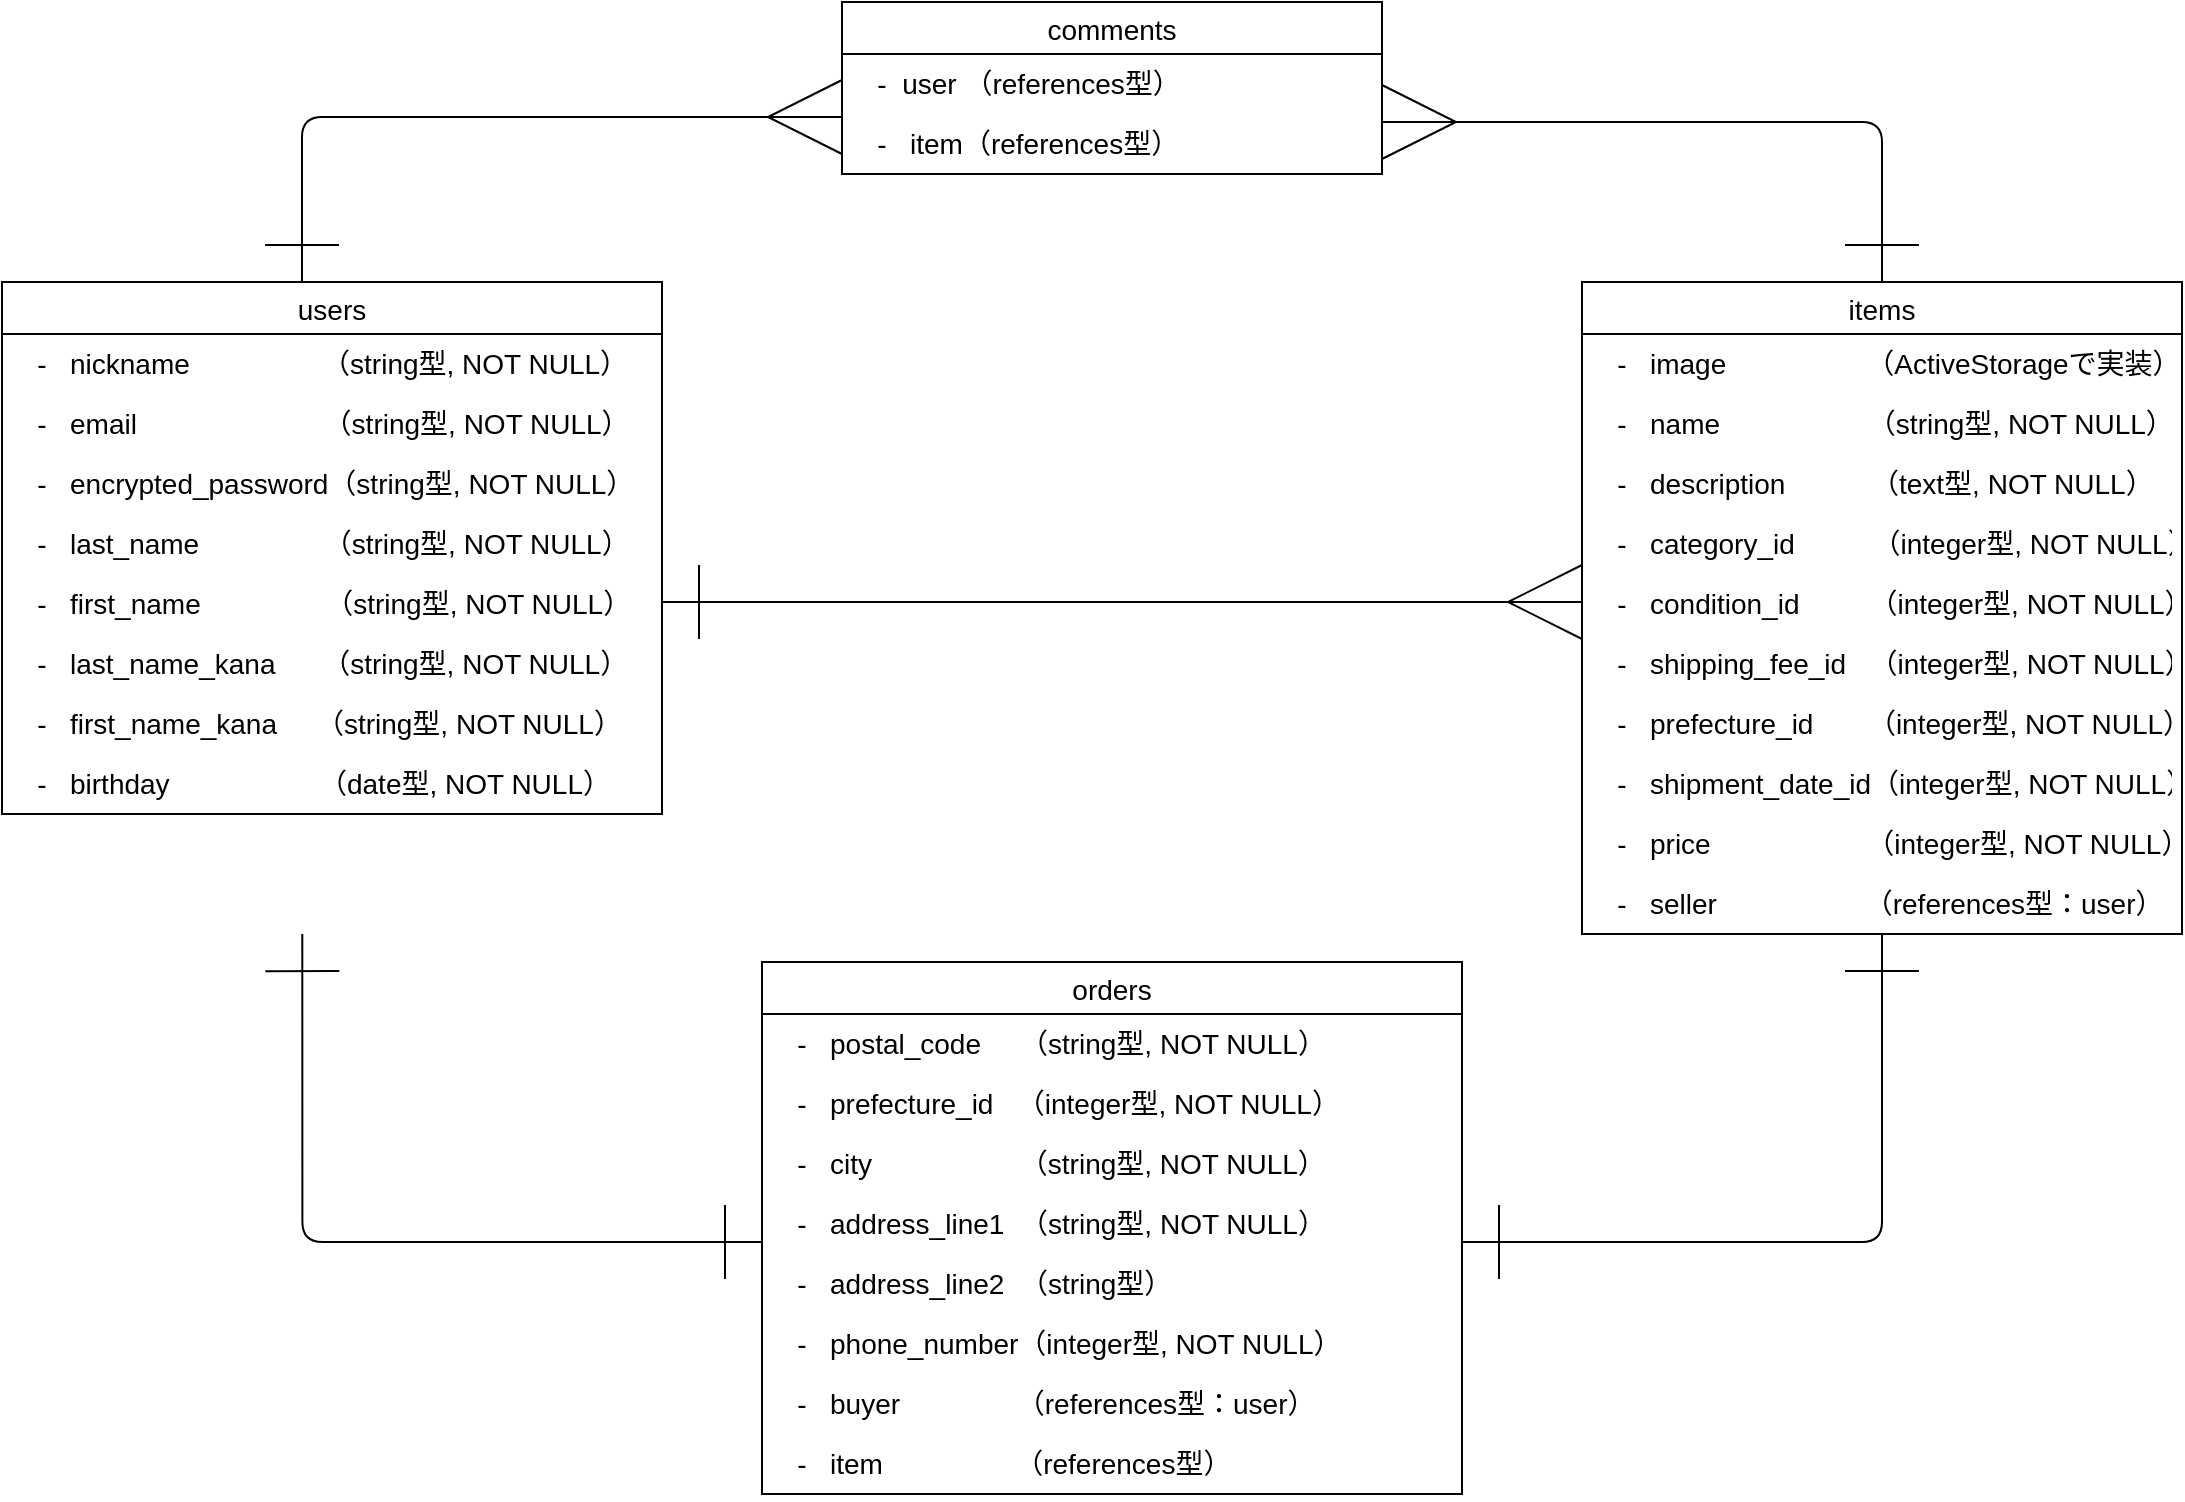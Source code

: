 <mxfile>
    <diagram id="Fd-epmmBN6Ghaqwt6Tch" name="ページ1">
        <mxGraphModel dx="1122" dy="723" grid="1" gridSize="10" guides="1" tooltips="1" connect="1" arrows="1" fold="1" page="1" pageScale="1" pageWidth="827" pageHeight="1169" math="0" shadow="0">
            <root>
                <mxCell id="0"/>
                <mxCell id="1" parent="0"/>
                <mxCell id="45" value="users" style="swimlane;fontStyle=0;childLayout=stackLayout;horizontal=1;startSize=26;horizontalStack=0;resizeParent=1;resizeParentMax=0;resizeLast=0;collapsible=1;marginBottom=0;align=center;fontSize=14;" vertex="1" parent="1">
                    <mxGeometry x="10" y="160" width="330" height="266" as="geometry"/>
                </mxCell>
                <mxCell id="46" value="   -   nickname                 （string型, NOT NULL）" style="text;strokeColor=none;fillColor=none;spacingLeft=4;spacingRight=4;overflow=hidden;rotatable=0;points=[[0,0.5],[1,0.5]];portConstraint=eastwest;fontSize=14;" vertex="1" parent="45">
                    <mxGeometry y="26" width="330" height="30" as="geometry"/>
                </mxCell>
                <mxCell id="66" value="   -   email                        （string型, NOT NULL）" style="text;strokeColor=none;fillColor=none;spacingLeft=4;spacingRight=4;overflow=hidden;rotatable=0;points=[[0,0.5],[1,0.5]];portConstraint=eastwest;fontSize=14;" vertex="1" parent="45">
                    <mxGeometry y="56" width="330" height="30" as="geometry"/>
                </mxCell>
                <mxCell id="67" value="   -   encrypted_password（string型, NOT NULL）" style="text;strokeColor=none;fillColor=none;spacingLeft=4;spacingRight=4;overflow=hidden;rotatable=0;points=[[0,0.5],[1,0.5]];portConstraint=eastwest;fontSize=14;" vertex="1" parent="45">
                    <mxGeometry y="86" width="330" height="30" as="geometry"/>
                </mxCell>
                <mxCell id="68" value="   -   last_name                （string型, NOT NULL）" style="text;strokeColor=none;fillColor=none;spacingLeft=4;spacingRight=4;overflow=hidden;rotatable=0;points=[[0,0.5],[1,0.5]];portConstraint=eastwest;fontSize=14;" vertex="1" parent="45">
                    <mxGeometry y="116" width="330" height="30" as="geometry"/>
                </mxCell>
                <mxCell id="69" value="   -   first_name                （string型, NOT NULL）" style="text;strokeColor=none;fillColor=none;spacingLeft=4;spacingRight=4;overflow=hidden;rotatable=0;points=[[0,0.5],[1,0.5]];portConstraint=eastwest;fontSize=14;" vertex="1" parent="45">
                    <mxGeometry y="146" width="330" height="30" as="geometry"/>
                </mxCell>
                <mxCell id="70" value="   -   last_name_kana      （string型, NOT NULL）" style="text;strokeColor=none;fillColor=none;spacingLeft=4;spacingRight=4;overflow=hidden;rotatable=0;points=[[0,0.5],[1,0.5]];portConstraint=eastwest;fontSize=14;" vertex="1" parent="45">
                    <mxGeometry y="176" width="330" height="30" as="geometry"/>
                </mxCell>
                <mxCell id="71" value="   -   first_name_kana     （string型, NOT NULL）" style="text;strokeColor=none;fillColor=none;spacingLeft=4;spacingRight=4;overflow=hidden;rotatable=0;points=[[0,0.5],[1,0.5]];portConstraint=eastwest;fontSize=14;" vertex="1" parent="45">
                    <mxGeometry y="206" width="330" height="30" as="geometry"/>
                </mxCell>
                <mxCell id="72" value="   -   birthday　　            （date型, NOT NULL）" style="text;strokeColor=none;fillColor=none;spacingLeft=4;spacingRight=4;overflow=hidden;rotatable=0;points=[[0,0.5],[1,0.5]];portConstraint=eastwest;fontSize=14;" vertex="1" parent="45">
                    <mxGeometry y="236" width="330" height="30" as="geometry"/>
                </mxCell>
                <mxCell id="49" value="items" style="swimlane;fontStyle=0;childLayout=stackLayout;horizontal=1;startSize=26;horizontalStack=0;resizeParent=1;resizeParentMax=0;resizeLast=0;collapsible=1;marginBottom=0;align=center;fontSize=14;" vertex="1" parent="1">
                    <mxGeometry x="800" y="160" width="300" height="326" as="geometry"/>
                </mxCell>
                <mxCell id="104" value="" style="edgeStyle=orthogonalEdgeStyle;fontSize=12;html=1;endArrow=ERone;startArrow=ERmany;startFill=0;endFill=0;endSize=35;startSize=35;" edge="1" parent="49" source="95">
                    <mxGeometry width="100" height="100" relative="1" as="geometry">
                        <mxPoint x="-210" y="30" as="sourcePoint"/>
                        <mxPoint x="150" as="targetPoint"/>
                        <Array as="points">
                            <mxPoint x="150" y="-80"/>
                        </Array>
                    </mxGeometry>
                </mxCell>
                <mxCell id="63" value="   -   image                  （ActiveStorageで実装）" style="text;strokeColor=none;fillColor=none;spacingLeft=4;spacingRight=4;overflow=hidden;rotatable=0;points=[[0,0.5],[1,0.5]];portConstraint=eastwest;fontSize=14;" vertex="1" parent="49">
                    <mxGeometry y="26" width="300" height="30" as="geometry"/>
                </mxCell>
                <mxCell id="50" value="   -   name                   （string型, NOT NULL）" style="text;strokeColor=none;fillColor=none;spacingLeft=4;spacingRight=4;overflow=hidden;rotatable=0;points=[[0,0.5],[1,0.5]];portConstraint=eastwest;fontSize=14;" vertex="1" parent="49">
                    <mxGeometry y="56" width="300" height="30" as="geometry"/>
                </mxCell>
                <mxCell id="51" value="   -   description           （text型, NOT NULL）" style="text;strokeColor=none;fillColor=none;spacingLeft=4;spacingRight=4;overflow=hidden;rotatable=0;points=[[0,0.5],[1,0.5]];portConstraint=eastwest;fontSize=14;" vertex="1" parent="49">
                    <mxGeometry y="86" width="300" height="30" as="geometry"/>
                </mxCell>
                <mxCell id="54" value="   -   category_id          （integer型, NOT NULL）" style="text;strokeColor=none;fillColor=none;spacingLeft=4;spacingRight=4;overflow=hidden;rotatable=0;points=[[0,0.5],[1,0.5]];portConstraint=eastwest;fontSize=14;" vertex="1" parent="49">
                    <mxGeometry y="116" width="300" height="30" as="geometry"/>
                </mxCell>
                <mxCell id="55" value="   -   condition_id         （integer型, NOT NULL）" style="text;strokeColor=none;fillColor=none;spacingLeft=4;spacingRight=4;overflow=hidden;rotatable=0;points=[[0,0.5],[1,0.5]];portConstraint=eastwest;fontSize=14;" vertex="1" parent="49">
                    <mxGeometry y="146" width="300" height="30" as="geometry"/>
                </mxCell>
                <mxCell id="56" value="   -   shipping_fee_id   （integer型, NOT NULL）" style="text;strokeColor=none;fillColor=none;spacingLeft=4;spacingRight=4;overflow=hidden;rotatable=0;points=[[0,0.5],[1,0.5]];portConstraint=eastwest;fontSize=14;" vertex="1" parent="49">
                    <mxGeometry y="176" width="300" height="30" as="geometry"/>
                </mxCell>
                <mxCell id="57" value="   -   prefecture_id       （integer型, NOT NULL）" style="text;strokeColor=none;fillColor=none;spacingLeft=4;spacingRight=4;overflow=hidden;rotatable=0;points=[[0,0.5],[1,0.5]];portConstraint=eastwest;fontSize=14;" vertex="1" parent="49">
                    <mxGeometry y="206" width="300" height="30" as="geometry"/>
                </mxCell>
                <mxCell id="61" value="   -   shipment_date_id（integer型, NOT NULL）" style="text;strokeColor=none;fillColor=none;spacingLeft=4;spacingRight=4;overflow=hidden;rotatable=0;points=[[0,0.5],[1,0.5]];portConstraint=eastwest;fontSize=14;" vertex="1" parent="49">
                    <mxGeometry y="236" width="300" height="30" as="geometry"/>
                </mxCell>
                <mxCell id="62" value="   -   price                    （integer型, NOT NULL）" style="text;strokeColor=none;fillColor=none;spacingLeft=4;spacingRight=4;overflow=hidden;rotatable=0;points=[[0,0.5],[1,0.5]];portConstraint=eastwest;fontSize=14;" vertex="1" parent="49">
                    <mxGeometry y="266" width="300" height="30" as="geometry"/>
                </mxCell>
                <mxCell id="87" value="   -   seller                   （references型：user）" style="text;strokeColor=none;fillColor=none;spacingLeft=4;spacingRight=4;overflow=hidden;rotatable=0;points=[[0,0.5],[1,0.5]];portConstraint=eastwest;fontSize=14;" vertex="1" parent="49">
                    <mxGeometry y="296" width="300" height="30" as="geometry"/>
                </mxCell>
                <mxCell id="75" value="orders" style="swimlane;fontStyle=0;childLayout=stackLayout;horizontal=1;startSize=26;horizontalStack=0;resizeParent=1;resizeParentMax=0;resizeLast=0;collapsible=1;marginBottom=0;align=center;fontSize=14;" vertex="1" parent="1">
                    <mxGeometry x="390" y="500" width="350" height="266" as="geometry"/>
                </mxCell>
                <mxCell id="78" value="   -   postal_code     （string型, NOT NULL）" style="text;strokeColor=none;fillColor=none;spacingLeft=4;spacingRight=4;overflow=hidden;rotatable=0;points=[[0,0.5],[1,0.5]];portConstraint=eastwest;fontSize=14;" vertex="1" parent="75">
                    <mxGeometry y="26" width="350" height="30" as="geometry"/>
                </mxCell>
                <mxCell id="79" value="   -   prefecture_id   （integer型, NOT NULL）" style="text;strokeColor=none;fillColor=none;spacingLeft=4;spacingRight=4;overflow=hidden;rotatable=0;points=[[0,0.5],[1,0.5]];portConstraint=eastwest;fontSize=14;" vertex="1" parent="75">
                    <mxGeometry y="56" width="350" height="30" as="geometry"/>
                </mxCell>
                <mxCell id="80" value="   -   city                   （string型, NOT NULL）" style="text;strokeColor=none;fillColor=none;spacingLeft=4;spacingRight=4;overflow=hidden;rotatable=0;points=[[0,0.5],[1,0.5]];portConstraint=eastwest;fontSize=14;" vertex="1" parent="75">
                    <mxGeometry y="86" width="350" height="30" as="geometry"/>
                </mxCell>
                <mxCell id="81" value="   -   address_line1  （string型, NOT NULL）" style="text;strokeColor=none;fillColor=none;spacingLeft=4;spacingRight=4;overflow=hidden;rotatable=0;points=[[0,0.5],[1,0.5]];portConstraint=eastwest;fontSize=14;" vertex="1" parent="75">
                    <mxGeometry y="116" width="350" height="30" as="geometry"/>
                </mxCell>
                <mxCell id="82" value="   -   address_line2  （string型）" style="text;strokeColor=none;fillColor=none;spacingLeft=4;spacingRight=4;overflow=hidden;rotatable=0;points=[[0,0.5],[1,0.5]];portConstraint=eastwest;fontSize=14;" vertex="1" parent="75">
                    <mxGeometry y="146" width="350" height="30" as="geometry"/>
                </mxCell>
                <mxCell id="83" value="   -   phone_number（integer型, NOT NULL）" style="text;strokeColor=none;fillColor=none;spacingLeft=4;spacingRight=4;overflow=hidden;rotatable=0;points=[[0,0.5],[1,0.5]];portConstraint=eastwest;fontSize=14;" vertex="1" parent="75">
                    <mxGeometry y="176" width="350" height="30" as="geometry"/>
                </mxCell>
                <mxCell id="88" value="   -   buyer               （references型：user）" style="text;strokeColor=none;fillColor=none;spacingLeft=4;spacingRight=4;overflow=hidden;rotatable=0;points=[[0,0.5],[1,0.5]];portConstraint=eastwest;fontSize=14;" vertex="1" parent="75">
                    <mxGeometry y="206" width="350" height="30" as="geometry"/>
                </mxCell>
                <mxCell id="89" value="   -   item                 （references型）" style="text;strokeColor=none;fillColor=none;spacingLeft=4;spacingRight=4;overflow=hidden;rotatable=0;points=[[0,0.5],[1,0.5]];portConstraint=eastwest;fontSize=14;" vertex="1" parent="75">
                    <mxGeometry y="236" width="350" height="30" as="geometry"/>
                </mxCell>
                <mxCell id="90" value="comments" style="swimlane;fontStyle=0;childLayout=stackLayout;horizontal=1;startSize=26;horizontalStack=0;resizeParent=1;resizeParentMax=0;resizeLast=0;collapsible=1;marginBottom=0;align=center;fontSize=14;" vertex="1" parent="1">
                    <mxGeometry x="430" y="20" width="270" height="86" as="geometry"/>
                </mxCell>
                <mxCell id="94" value="   -  user （references型）" style="text;strokeColor=none;fillColor=none;spacingLeft=4;spacingRight=4;overflow=hidden;rotatable=0;points=[[0,0.5],[1,0.5]];portConstraint=eastwest;fontSize=14;" vertex="1" parent="90">
                    <mxGeometry y="26" width="270" height="30" as="geometry"/>
                </mxCell>
                <mxCell id="95" value="   -   item（references型）" style="text;strokeColor=none;fillColor=none;spacingLeft=4;spacingRight=4;overflow=hidden;rotatable=0;points=[[0,0.5],[1,0.5]];portConstraint=eastwest;fontSize=14;" vertex="1" parent="90">
                    <mxGeometry y="56" width="270" height="30" as="geometry"/>
                </mxCell>
                <mxCell id="97" value="" style="edgeStyle=orthogonalEdgeStyle;fontSize=12;html=1;endArrow=ERone;startArrow=ERone;startFill=0;endFill=0;endSize=35;startSize=35;exitX=0.5;exitY=1;exitDx=0;exitDy=0;" edge="1" parent="1" source="49">
                    <mxGeometry width="100" height="100" relative="1" as="geometry">
                        <mxPoint x="950" y="490" as="sourcePoint"/>
                        <mxPoint x="740" y="640" as="targetPoint"/>
                        <Array as="points">
                            <mxPoint x="950" y="640"/>
                            <mxPoint x="740" y="640"/>
                        </Array>
                    </mxGeometry>
                </mxCell>
                <mxCell id="98" value="" style="edgeStyle=orthogonalEdgeStyle;fontSize=12;html=1;endArrow=ERone;startArrow=ERone;startFill=0;endFill=0;endSize=35;startSize=35;entryX=0.455;entryY=1.002;entryDx=0;entryDy=0;entryPerimeter=0;exitX=0;exitY=0.8;exitDx=0;exitDy=0;exitPerimeter=0;" edge="1" parent="1" source="81">
                    <mxGeometry width="100" height="100" relative="1" as="geometry">
                        <mxPoint x="370" y="640" as="sourcePoint"/>
                        <mxPoint x="160.15" y="486.06" as="targetPoint"/>
                        <Array as="points">
                            <mxPoint x="160" y="640"/>
                        </Array>
                    </mxGeometry>
                </mxCell>
                <mxCell id="99" value="" style="edgeStyle=orthogonalEdgeStyle;fontSize=12;html=1;endArrow=ERone;startArrow=ERmany;startFill=0;endFill=0;endSize=35;startSize=35;" edge="1" parent="1">
                    <mxGeometry width="100" height="100" relative="1" as="geometry">
                        <mxPoint x="800" y="320" as="sourcePoint"/>
                        <mxPoint x="340" y="320" as="targetPoint"/>
                        <Array as="points">
                            <mxPoint x="550" y="320"/>
                        </Array>
                    </mxGeometry>
                </mxCell>
                <mxCell id="102" value="" style="edgeStyle=orthogonalEdgeStyle;fontSize=12;html=1;endArrow=ERone;startArrow=ERmany;startFill=0;endFill=0;endSize=35;startSize=35;" edge="1" parent="1">
                    <mxGeometry width="100" height="100" relative="1" as="geometry">
                        <mxPoint x="430" y="77.5" as="sourcePoint"/>
                        <mxPoint x="160" y="160" as="targetPoint"/>
                        <Array as="points">
                            <mxPoint x="160" y="78"/>
                        </Array>
                    </mxGeometry>
                </mxCell>
            </root>
        </mxGraphModel>
    </diagram>
</mxfile>